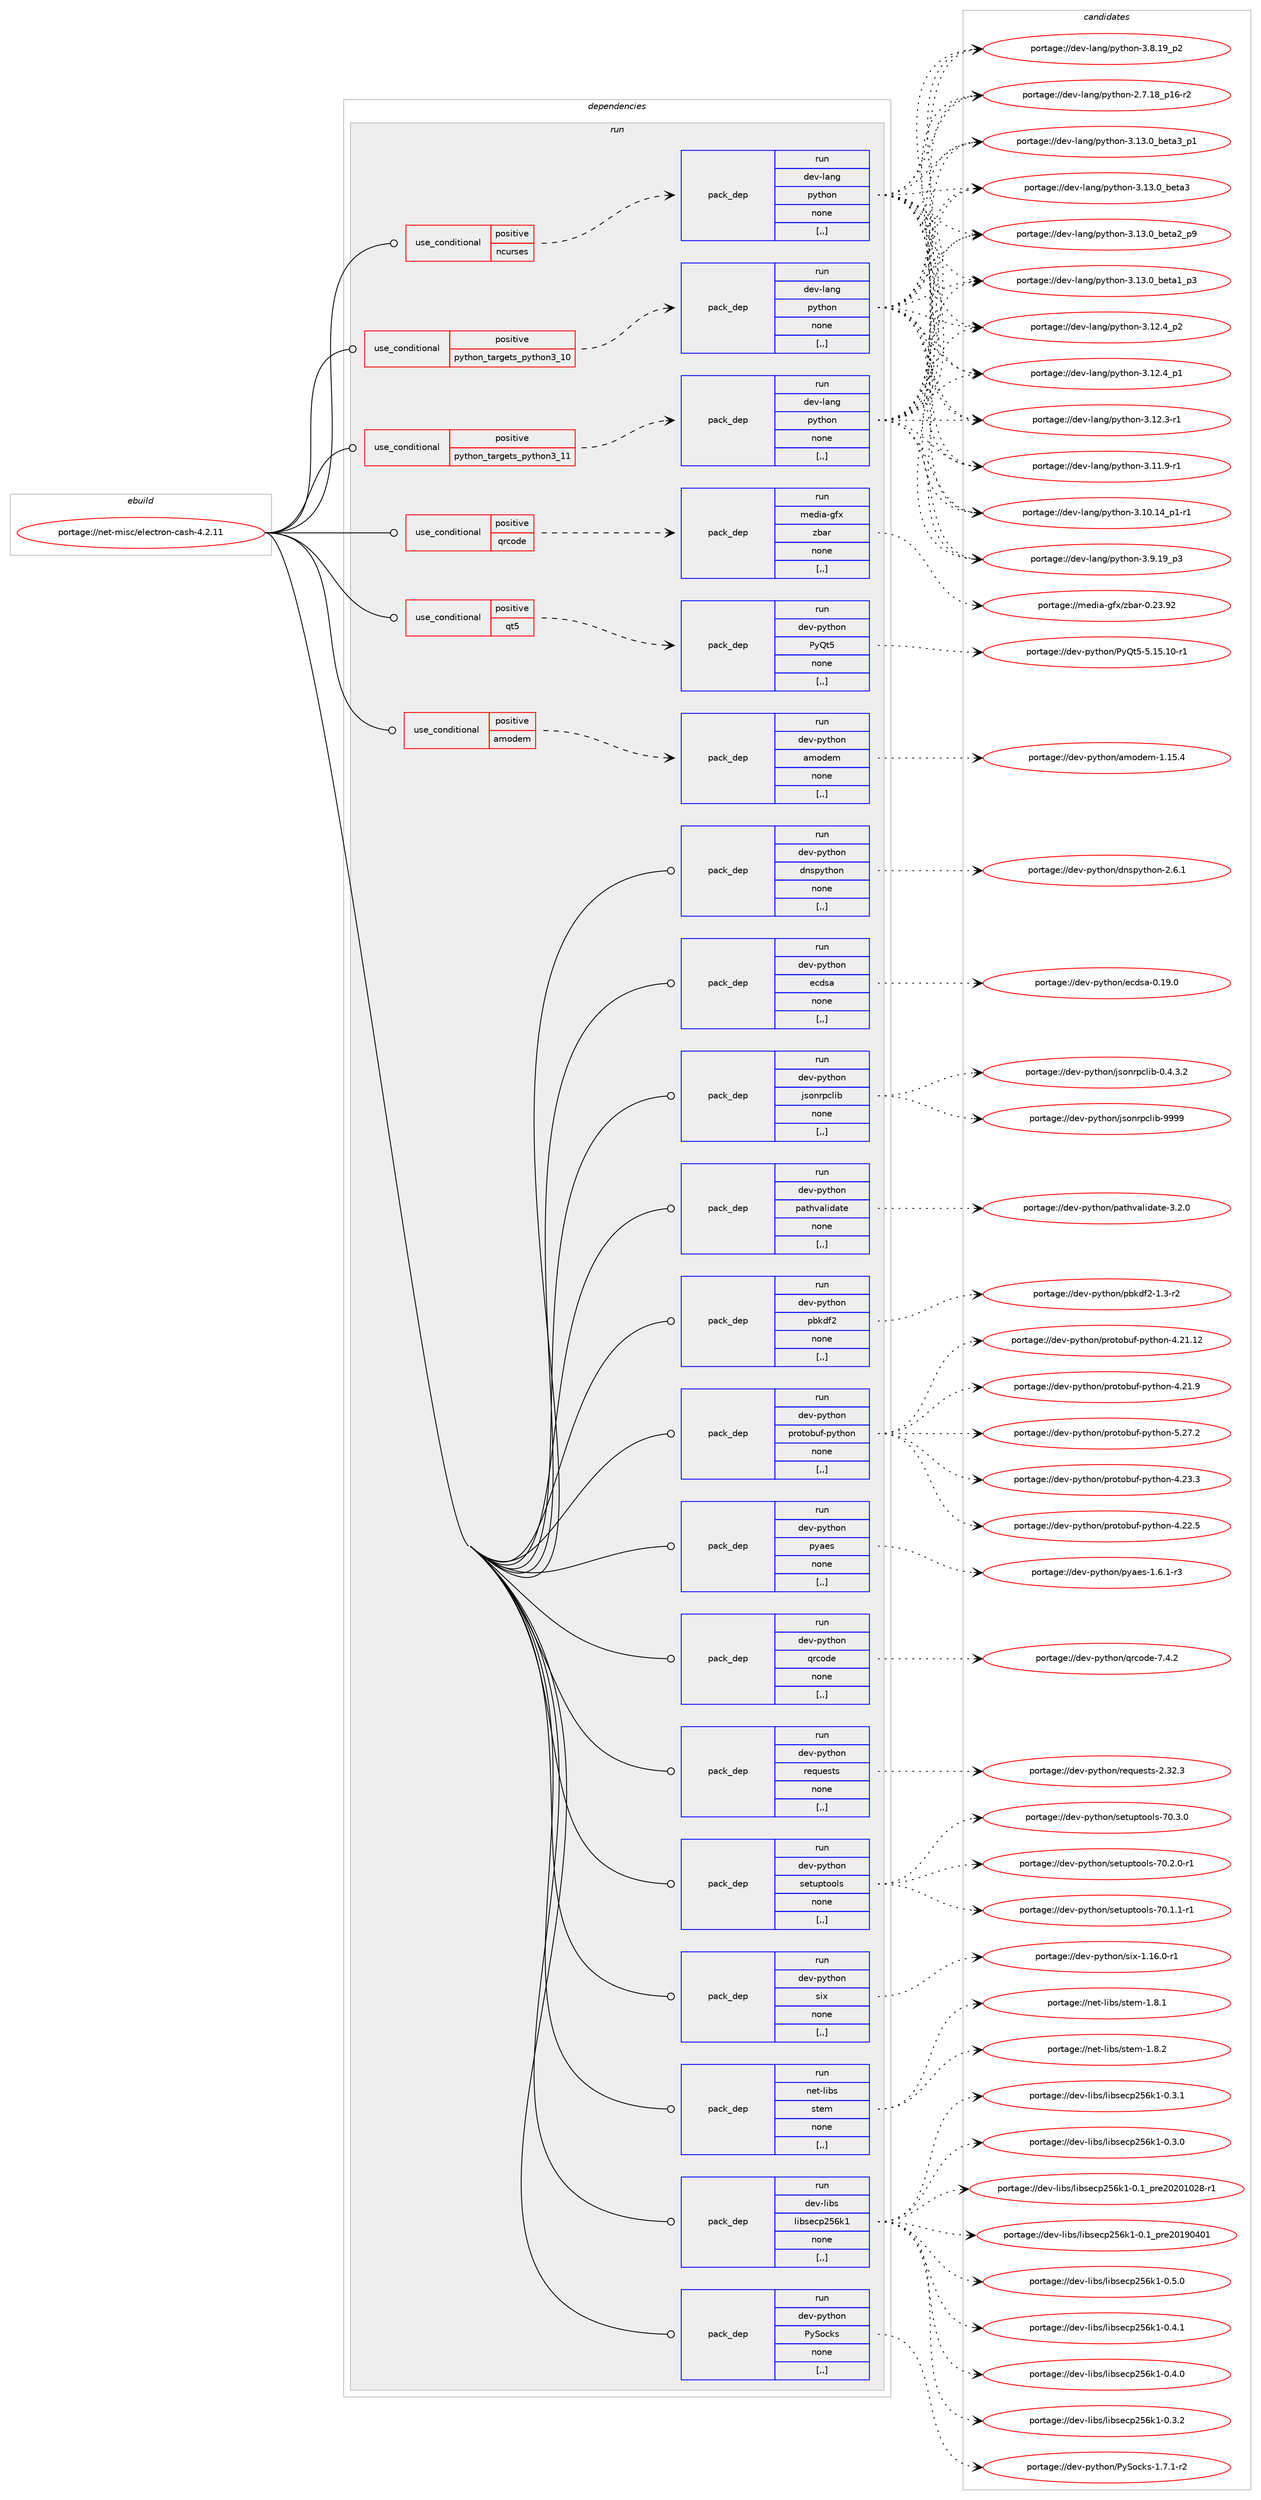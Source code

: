 digraph prolog {

# *************
# Graph options
# *************

newrank=true;
concentrate=true;
compound=true;
graph [rankdir=LR,fontname=Helvetica,fontsize=10,ranksep=1.5];#, ranksep=2.5, nodesep=0.2];
edge  [arrowhead=vee];
node  [fontname=Helvetica,fontsize=10];

# **********
# The ebuild
# **********

subgraph cluster_leftcol {
color=gray;
rank=same;
label=<<i>ebuild</i>>;
id [label="portage://net-misc/electron-cash-4.2.11", color=red, width=4, href="../net-misc/electron-cash-4.2.11.svg"];
}

# ****************
# The dependencies
# ****************

subgraph cluster_midcol {
color=gray;
label=<<i>dependencies</i>>;
subgraph cluster_compile {
fillcolor="#eeeeee";
style=filled;
label=<<i>compile</i>>;
}
subgraph cluster_compileandrun {
fillcolor="#eeeeee";
style=filled;
label=<<i>compile and run</i>>;
}
subgraph cluster_run {
fillcolor="#eeeeee";
style=filled;
label=<<i>run</i>>;
subgraph cond96363 {
dependency366259 [label=<<TABLE BORDER="0" CELLBORDER="1" CELLSPACING="0" CELLPADDING="4"><TR><TD ROWSPAN="3" CELLPADDING="10">use_conditional</TD></TR><TR><TD>positive</TD></TR><TR><TD>amodem</TD></TR></TABLE>>, shape=none, color=red];
subgraph pack267231 {
dependency366260 [label=<<TABLE BORDER="0" CELLBORDER="1" CELLSPACING="0" CELLPADDING="4" WIDTH="220"><TR><TD ROWSPAN="6" CELLPADDING="30">pack_dep</TD></TR><TR><TD WIDTH="110">run</TD></TR><TR><TD>dev-python</TD></TR><TR><TD>amodem</TD></TR><TR><TD>none</TD></TR><TR><TD>[,,]</TD></TR></TABLE>>, shape=none, color=blue];
}
dependency366259:e -> dependency366260:w [weight=20,style="dashed",arrowhead="vee"];
}
id:e -> dependency366259:w [weight=20,style="solid",arrowhead="odot"];
subgraph cond96364 {
dependency366261 [label=<<TABLE BORDER="0" CELLBORDER="1" CELLSPACING="0" CELLPADDING="4"><TR><TD ROWSPAN="3" CELLPADDING="10">use_conditional</TD></TR><TR><TD>positive</TD></TR><TR><TD>ncurses</TD></TR></TABLE>>, shape=none, color=red];
subgraph pack267232 {
dependency366262 [label=<<TABLE BORDER="0" CELLBORDER="1" CELLSPACING="0" CELLPADDING="4" WIDTH="220"><TR><TD ROWSPAN="6" CELLPADDING="30">pack_dep</TD></TR><TR><TD WIDTH="110">run</TD></TR><TR><TD>dev-lang</TD></TR><TR><TD>python</TD></TR><TR><TD>none</TD></TR><TR><TD>[,,]</TD></TR></TABLE>>, shape=none, color=blue];
}
dependency366261:e -> dependency366262:w [weight=20,style="dashed",arrowhead="vee"];
}
id:e -> dependency366261:w [weight=20,style="solid",arrowhead="odot"];
subgraph cond96365 {
dependency366263 [label=<<TABLE BORDER="0" CELLBORDER="1" CELLSPACING="0" CELLPADDING="4"><TR><TD ROWSPAN="3" CELLPADDING="10">use_conditional</TD></TR><TR><TD>positive</TD></TR><TR><TD>python_targets_python3_10</TD></TR></TABLE>>, shape=none, color=red];
subgraph pack267233 {
dependency366264 [label=<<TABLE BORDER="0" CELLBORDER="1" CELLSPACING="0" CELLPADDING="4" WIDTH="220"><TR><TD ROWSPAN="6" CELLPADDING="30">pack_dep</TD></TR><TR><TD WIDTH="110">run</TD></TR><TR><TD>dev-lang</TD></TR><TR><TD>python</TD></TR><TR><TD>none</TD></TR><TR><TD>[,,]</TD></TR></TABLE>>, shape=none, color=blue];
}
dependency366263:e -> dependency366264:w [weight=20,style="dashed",arrowhead="vee"];
}
id:e -> dependency366263:w [weight=20,style="solid",arrowhead="odot"];
subgraph cond96366 {
dependency366265 [label=<<TABLE BORDER="0" CELLBORDER="1" CELLSPACING="0" CELLPADDING="4"><TR><TD ROWSPAN="3" CELLPADDING="10">use_conditional</TD></TR><TR><TD>positive</TD></TR><TR><TD>python_targets_python3_11</TD></TR></TABLE>>, shape=none, color=red];
subgraph pack267234 {
dependency366266 [label=<<TABLE BORDER="0" CELLBORDER="1" CELLSPACING="0" CELLPADDING="4" WIDTH="220"><TR><TD ROWSPAN="6" CELLPADDING="30">pack_dep</TD></TR><TR><TD WIDTH="110">run</TD></TR><TR><TD>dev-lang</TD></TR><TR><TD>python</TD></TR><TR><TD>none</TD></TR><TR><TD>[,,]</TD></TR></TABLE>>, shape=none, color=blue];
}
dependency366265:e -> dependency366266:w [weight=20,style="dashed",arrowhead="vee"];
}
id:e -> dependency366265:w [weight=20,style="solid",arrowhead="odot"];
subgraph cond96367 {
dependency366267 [label=<<TABLE BORDER="0" CELLBORDER="1" CELLSPACING="0" CELLPADDING="4"><TR><TD ROWSPAN="3" CELLPADDING="10">use_conditional</TD></TR><TR><TD>positive</TD></TR><TR><TD>qrcode</TD></TR></TABLE>>, shape=none, color=red];
subgraph pack267235 {
dependency366268 [label=<<TABLE BORDER="0" CELLBORDER="1" CELLSPACING="0" CELLPADDING="4" WIDTH="220"><TR><TD ROWSPAN="6" CELLPADDING="30">pack_dep</TD></TR><TR><TD WIDTH="110">run</TD></TR><TR><TD>media-gfx</TD></TR><TR><TD>zbar</TD></TR><TR><TD>none</TD></TR><TR><TD>[,,]</TD></TR></TABLE>>, shape=none, color=blue];
}
dependency366267:e -> dependency366268:w [weight=20,style="dashed",arrowhead="vee"];
}
id:e -> dependency366267:w [weight=20,style="solid",arrowhead="odot"];
subgraph cond96368 {
dependency366269 [label=<<TABLE BORDER="0" CELLBORDER="1" CELLSPACING="0" CELLPADDING="4"><TR><TD ROWSPAN="3" CELLPADDING="10">use_conditional</TD></TR><TR><TD>positive</TD></TR><TR><TD>qt5</TD></TR></TABLE>>, shape=none, color=red];
subgraph pack267236 {
dependency366270 [label=<<TABLE BORDER="0" CELLBORDER="1" CELLSPACING="0" CELLPADDING="4" WIDTH="220"><TR><TD ROWSPAN="6" CELLPADDING="30">pack_dep</TD></TR><TR><TD WIDTH="110">run</TD></TR><TR><TD>dev-python</TD></TR><TR><TD>PyQt5</TD></TR><TR><TD>none</TD></TR><TR><TD>[,,]</TD></TR></TABLE>>, shape=none, color=blue];
}
dependency366269:e -> dependency366270:w [weight=20,style="dashed",arrowhead="vee"];
}
id:e -> dependency366269:w [weight=20,style="solid",arrowhead="odot"];
subgraph pack267237 {
dependency366271 [label=<<TABLE BORDER="0" CELLBORDER="1" CELLSPACING="0" CELLPADDING="4" WIDTH="220"><TR><TD ROWSPAN="6" CELLPADDING="30">pack_dep</TD></TR><TR><TD WIDTH="110">run</TD></TR><TR><TD>dev-libs</TD></TR><TR><TD>libsecp256k1</TD></TR><TR><TD>none</TD></TR><TR><TD>[,,]</TD></TR></TABLE>>, shape=none, color=blue];
}
id:e -> dependency366271:w [weight=20,style="solid",arrowhead="odot"];
subgraph pack267238 {
dependency366272 [label=<<TABLE BORDER="0" CELLBORDER="1" CELLSPACING="0" CELLPADDING="4" WIDTH="220"><TR><TD ROWSPAN="6" CELLPADDING="30">pack_dep</TD></TR><TR><TD WIDTH="110">run</TD></TR><TR><TD>dev-python</TD></TR><TR><TD>PySocks</TD></TR><TR><TD>none</TD></TR><TR><TD>[,,]</TD></TR></TABLE>>, shape=none, color=blue];
}
id:e -> dependency366272:w [weight=20,style="solid",arrowhead="odot"];
subgraph pack267239 {
dependency366273 [label=<<TABLE BORDER="0" CELLBORDER="1" CELLSPACING="0" CELLPADDING="4" WIDTH="220"><TR><TD ROWSPAN="6" CELLPADDING="30">pack_dep</TD></TR><TR><TD WIDTH="110">run</TD></TR><TR><TD>dev-python</TD></TR><TR><TD>dnspython</TD></TR><TR><TD>none</TD></TR><TR><TD>[,,]</TD></TR></TABLE>>, shape=none, color=blue];
}
id:e -> dependency366273:w [weight=20,style="solid",arrowhead="odot"];
subgraph pack267240 {
dependency366274 [label=<<TABLE BORDER="0" CELLBORDER="1" CELLSPACING="0" CELLPADDING="4" WIDTH="220"><TR><TD ROWSPAN="6" CELLPADDING="30">pack_dep</TD></TR><TR><TD WIDTH="110">run</TD></TR><TR><TD>dev-python</TD></TR><TR><TD>ecdsa</TD></TR><TR><TD>none</TD></TR><TR><TD>[,,]</TD></TR></TABLE>>, shape=none, color=blue];
}
id:e -> dependency366274:w [weight=20,style="solid",arrowhead="odot"];
subgraph pack267241 {
dependency366275 [label=<<TABLE BORDER="0" CELLBORDER="1" CELLSPACING="0" CELLPADDING="4" WIDTH="220"><TR><TD ROWSPAN="6" CELLPADDING="30">pack_dep</TD></TR><TR><TD WIDTH="110">run</TD></TR><TR><TD>dev-python</TD></TR><TR><TD>jsonrpclib</TD></TR><TR><TD>none</TD></TR><TR><TD>[,,]</TD></TR></TABLE>>, shape=none, color=blue];
}
id:e -> dependency366275:w [weight=20,style="solid",arrowhead="odot"];
subgraph pack267242 {
dependency366276 [label=<<TABLE BORDER="0" CELLBORDER="1" CELLSPACING="0" CELLPADDING="4" WIDTH="220"><TR><TD ROWSPAN="6" CELLPADDING="30">pack_dep</TD></TR><TR><TD WIDTH="110">run</TD></TR><TR><TD>dev-python</TD></TR><TR><TD>pathvalidate</TD></TR><TR><TD>none</TD></TR><TR><TD>[,,]</TD></TR></TABLE>>, shape=none, color=blue];
}
id:e -> dependency366276:w [weight=20,style="solid",arrowhead="odot"];
subgraph pack267243 {
dependency366277 [label=<<TABLE BORDER="0" CELLBORDER="1" CELLSPACING="0" CELLPADDING="4" WIDTH="220"><TR><TD ROWSPAN="6" CELLPADDING="30">pack_dep</TD></TR><TR><TD WIDTH="110">run</TD></TR><TR><TD>dev-python</TD></TR><TR><TD>pbkdf2</TD></TR><TR><TD>none</TD></TR><TR><TD>[,,]</TD></TR></TABLE>>, shape=none, color=blue];
}
id:e -> dependency366277:w [weight=20,style="solid",arrowhead="odot"];
subgraph pack267244 {
dependency366278 [label=<<TABLE BORDER="0" CELLBORDER="1" CELLSPACING="0" CELLPADDING="4" WIDTH="220"><TR><TD ROWSPAN="6" CELLPADDING="30">pack_dep</TD></TR><TR><TD WIDTH="110">run</TD></TR><TR><TD>dev-python</TD></TR><TR><TD>protobuf-python</TD></TR><TR><TD>none</TD></TR><TR><TD>[,,]</TD></TR></TABLE>>, shape=none, color=blue];
}
id:e -> dependency366278:w [weight=20,style="solid",arrowhead="odot"];
subgraph pack267245 {
dependency366279 [label=<<TABLE BORDER="0" CELLBORDER="1" CELLSPACING="0" CELLPADDING="4" WIDTH="220"><TR><TD ROWSPAN="6" CELLPADDING="30">pack_dep</TD></TR><TR><TD WIDTH="110">run</TD></TR><TR><TD>dev-python</TD></TR><TR><TD>pyaes</TD></TR><TR><TD>none</TD></TR><TR><TD>[,,]</TD></TR></TABLE>>, shape=none, color=blue];
}
id:e -> dependency366279:w [weight=20,style="solid",arrowhead="odot"];
subgraph pack267246 {
dependency366280 [label=<<TABLE BORDER="0" CELLBORDER="1" CELLSPACING="0" CELLPADDING="4" WIDTH="220"><TR><TD ROWSPAN="6" CELLPADDING="30">pack_dep</TD></TR><TR><TD WIDTH="110">run</TD></TR><TR><TD>dev-python</TD></TR><TR><TD>qrcode</TD></TR><TR><TD>none</TD></TR><TR><TD>[,,]</TD></TR></TABLE>>, shape=none, color=blue];
}
id:e -> dependency366280:w [weight=20,style="solid",arrowhead="odot"];
subgraph pack267247 {
dependency366281 [label=<<TABLE BORDER="0" CELLBORDER="1" CELLSPACING="0" CELLPADDING="4" WIDTH="220"><TR><TD ROWSPAN="6" CELLPADDING="30">pack_dep</TD></TR><TR><TD WIDTH="110">run</TD></TR><TR><TD>dev-python</TD></TR><TR><TD>requests</TD></TR><TR><TD>none</TD></TR><TR><TD>[,,]</TD></TR></TABLE>>, shape=none, color=blue];
}
id:e -> dependency366281:w [weight=20,style="solid",arrowhead="odot"];
subgraph pack267248 {
dependency366282 [label=<<TABLE BORDER="0" CELLBORDER="1" CELLSPACING="0" CELLPADDING="4" WIDTH="220"><TR><TD ROWSPAN="6" CELLPADDING="30">pack_dep</TD></TR><TR><TD WIDTH="110">run</TD></TR><TR><TD>dev-python</TD></TR><TR><TD>setuptools</TD></TR><TR><TD>none</TD></TR><TR><TD>[,,]</TD></TR></TABLE>>, shape=none, color=blue];
}
id:e -> dependency366282:w [weight=20,style="solid",arrowhead="odot"];
subgraph pack267249 {
dependency366283 [label=<<TABLE BORDER="0" CELLBORDER="1" CELLSPACING="0" CELLPADDING="4" WIDTH="220"><TR><TD ROWSPAN="6" CELLPADDING="30">pack_dep</TD></TR><TR><TD WIDTH="110">run</TD></TR><TR><TD>dev-python</TD></TR><TR><TD>six</TD></TR><TR><TD>none</TD></TR><TR><TD>[,,]</TD></TR></TABLE>>, shape=none, color=blue];
}
id:e -> dependency366283:w [weight=20,style="solid",arrowhead="odot"];
subgraph pack267250 {
dependency366284 [label=<<TABLE BORDER="0" CELLBORDER="1" CELLSPACING="0" CELLPADDING="4" WIDTH="220"><TR><TD ROWSPAN="6" CELLPADDING="30">pack_dep</TD></TR><TR><TD WIDTH="110">run</TD></TR><TR><TD>net-libs</TD></TR><TR><TD>stem</TD></TR><TR><TD>none</TD></TR><TR><TD>[,,]</TD></TR></TABLE>>, shape=none, color=blue];
}
id:e -> dependency366284:w [weight=20,style="solid",arrowhead="odot"];
}
}

# **************
# The candidates
# **************

subgraph cluster_choices {
rank=same;
color=gray;
label=<<i>candidates</i>>;

subgraph choice267231 {
color=black;
nodesep=1;
choice10010111845112121116104111110479710911110010110945494649534652 [label="portage://dev-python/amodem-1.15.4", color=red, width=4,href="../dev-python/amodem-1.15.4.svg"];
dependency366260:e -> choice10010111845112121116104111110479710911110010110945494649534652:w [style=dotted,weight="100"];
}
subgraph choice267232 {
color=black;
nodesep=1;
choice10010111845108971101034711212111610411111045514649514648959810111697519511249 [label="portage://dev-lang/python-3.13.0_beta3_p1", color=red, width=4,href="../dev-lang/python-3.13.0_beta3_p1.svg"];
choice1001011184510897110103471121211161041111104551464951464895981011169751 [label="portage://dev-lang/python-3.13.0_beta3", color=red, width=4,href="../dev-lang/python-3.13.0_beta3.svg"];
choice10010111845108971101034711212111610411111045514649514648959810111697509511257 [label="portage://dev-lang/python-3.13.0_beta2_p9", color=red, width=4,href="../dev-lang/python-3.13.0_beta2_p9.svg"];
choice10010111845108971101034711212111610411111045514649514648959810111697499511251 [label="portage://dev-lang/python-3.13.0_beta1_p3", color=red, width=4,href="../dev-lang/python-3.13.0_beta1_p3.svg"];
choice100101118451089711010347112121116104111110455146495046529511250 [label="portage://dev-lang/python-3.12.4_p2", color=red, width=4,href="../dev-lang/python-3.12.4_p2.svg"];
choice100101118451089711010347112121116104111110455146495046529511249 [label="portage://dev-lang/python-3.12.4_p1", color=red, width=4,href="../dev-lang/python-3.12.4_p1.svg"];
choice100101118451089711010347112121116104111110455146495046514511449 [label="portage://dev-lang/python-3.12.3-r1", color=red, width=4,href="../dev-lang/python-3.12.3-r1.svg"];
choice100101118451089711010347112121116104111110455146494946574511449 [label="portage://dev-lang/python-3.11.9-r1", color=red, width=4,href="../dev-lang/python-3.11.9-r1.svg"];
choice100101118451089711010347112121116104111110455146494846495295112494511449 [label="portage://dev-lang/python-3.10.14_p1-r1", color=red, width=4,href="../dev-lang/python-3.10.14_p1-r1.svg"];
choice100101118451089711010347112121116104111110455146574649579511251 [label="portage://dev-lang/python-3.9.19_p3", color=red, width=4,href="../dev-lang/python-3.9.19_p3.svg"];
choice100101118451089711010347112121116104111110455146564649579511250 [label="portage://dev-lang/python-3.8.19_p2", color=red, width=4,href="../dev-lang/python-3.8.19_p2.svg"];
choice100101118451089711010347112121116104111110455046554649569511249544511450 [label="portage://dev-lang/python-2.7.18_p16-r2", color=red, width=4,href="../dev-lang/python-2.7.18_p16-r2.svg"];
dependency366262:e -> choice10010111845108971101034711212111610411111045514649514648959810111697519511249:w [style=dotted,weight="100"];
dependency366262:e -> choice1001011184510897110103471121211161041111104551464951464895981011169751:w [style=dotted,weight="100"];
dependency366262:e -> choice10010111845108971101034711212111610411111045514649514648959810111697509511257:w [style=dotted,weight="100"];
dependency366262:e -> choice10010111845108971101034711212111610411111045514649514648959810111697499511251:w [style=dotted,weight="100"];
dependency366262:e -> choice100101118451089711010347112121116104111110455146495046529511250:w [style=dotted,weight="100"];
dependency366262:e -> choice100101118451089711010347112121116104111110455146495046529511249:w [style=dotted,weight="100"];
dependency366262:e -> choice100101118451089711010347112121116104111110455146495046514511449:w [style=dotted,weight="100"];
dependency366262:e -> choice100101118451089711010347112121116104111110455146494946574511449:w [style=dotted,weight="100"];
dependency366262:e -> choice100101118451089711010347112121116104111110455146494846495295112494511449:w [style=dotted,weight="100"];
dependency366262:e -> choice100101118451089711010347112121116104111110455146574649579511251:w [style=dotted,weight="100"];
dependency366262:e -> choice100101118451089711010347112121116104111110455146564649579511250:w [style=dotted,weight="100"];
dependency366262:e -> choice100101118451089711010347112121116104111110455046554649569511249544511450:w [style=dotted,weight="100"];
}
subgraph choice267233 {
color=black;
nodesep=1;
choice10010111845108971101034711212111610411111045514649514648959810111697519511249 [label="portage://dev-lang/python-3.13.0_beta3_p1", color=red, width=4,href="../dev-lang/python-3.13.0_beta3_p1.svg"];
choice1001011184510897110103471121211161041111104551464951464895981011169751 [label="portage://dev-lang/python-3.13.0_beta3", color=red, width=4,href="../dev-lang/python-3.13.0_beta3.svg"];
choice10010111845108971101034711212111610411111045514649514648959810111697509511257 [label="portage://dev-lang/python-3.13.0_beta2_p9", color=red, width=4,href="../dev-lang/python-3.13.0_beta2_p9.svg"];
choice10010111845108971101034711212111610411111045514649514648959810111697499511251 [label="portage://dev-lang/python-3.13.0_beta1_p3", color=red, width=4,href="../dev-lang/python-3.13.0_beta1_p3.svg"];
choice100101118451089711010347112121116104111110455146495046529511250 [label="portage://dev-lang/python-3.12.4_p2", color=red, width=4,href="../dev-lang/python-3.12.4_p2.svg"];
choice100101118451089711010347112121116104111110455146495046529511249 [label="portage://dev-lang/python-3.12.4_p1", color=red, width=4,href="../dev-lang/python-3.12.4_p1.svg"];
choice100101118451089711010347112121116104111110455146495046514511449 [label="portage://dev-lang/python-3.12.3-r1", color=red, width=4,href="../dev-lang/python-3.12.3-r1.svg"];
choice100101118451089711010347112121116104111110455146494946574511449 [label="portage://dev-lang/python-3.11.9-r1", color=red, width=4,href="../dev-lang/python-3.11.9-r1.svg"];
choice100101118451089711010347112121116104111110455146494846495295112494511449 [label="portage://dev-lang/python-3.10.14_p1-r1", color=red, width=4,href="../dev-lang/python-3.10.14_p1-r1.svg"];
choice100101118451089711010347112121116104111110455146574649579511251 [label="portage://dev-lang/python-3.9.19_p3", color=red, width=4,href="../dev-lang/python-3.9.19_p3.svg"];
choice100101118451089711010347112121116104111110455146564649579511250 [label="portage://dev-lang/python-3.8.19_p2", color=red, width=4,href="../dev-lang/python-3.8.19_p2.svg"];
choice100101118451089711010347112121116104111110455046554649569511249544511450 [label="portage://dev-lang/python-2.7.18_p16-r2", color=red, width=4,href="../dev-lang/python-2.7.18_p16-r2.svg"];
dependency366264:e -> choice10010111845108971101034711212111610411111045514649514648959810111697519511249:w [style=dotted,weight="100"];
dependency366264:e -> choice1001011184510897110103471121211161041111104551464951464895981011169751:w [style=dotted,weight="100"];
dependency366264:e -> choice10010111845108971101034711212111610411111045514649514648959810111697509511257:w [style=dotted,weight="100"];
dependency366264:e -> choice10010111845108971101034711212111610411111045514649514648959810111697499511251:w [style=dotted,weight="100"];
dependency366264:e -> choice100101118451089711010347112121116104111110455146495046529511250:w [style=dotted,weight="100"];
dependency366264:e -> choice100101118451089711010347112121116104111110455146495046529511249:w [style=dotted,weight="100"];
dependency366264:e -> choice100101118451089711010347112121116104111110455146495046514511449:w [style=dotted,weight="100"];
dependency366264:e -> choice100101118451089711010347112121116104111110455146494946574511449:w [style=dotted,weight="100"];
dependency366264:e -> choice100101118451089711010347112121116104111110455146494846495295112494511449:w [style=dotted,weight="100"];
dependency366264:e -> choice100101118451089711010347112121116104111110455146574649579511251:w [style=dotted,weight="100"];
dependency366264:e -> choice100101118451089711010347112121116104111110455146564649579511250:w [style=dotted,weight="100"];
dependency366264:e -> choice100101118451089711010347112121116104111110455046554649569511249544511450:w [style=dotted,weight="100"];
}
subgraph choice267234 {
color=black;
nodesep=1;
choice10010111845108971101034711212111610411111045514649514648959810111697519511249 [label="portage://dev-lang/python-3.13.0_beta3_p1", color=red, width=4,href="../dev-lang/python-3.13.0_beta3_p1.svg"];
choice1001011184510897110103471121211161041111104551464951464895981011169751 [label="portage://dev-lang/python-3.13.0_beta3", color=red, width=4,href="../dev-lang/python-3.13.0_beta3.svg"];
choice10010111845108971101034711212111610411111045514649514648959810111697509511257 [label="portage://dev-lang/python-3.13.0_beta2_p9", color=red, width=4,href="../dev-lang/python-3.13.0_beta2_p9.svg"];
choice10010111845108971101034711212111610411111045514649514648959810111697499511251 [label="portage://dev-lang/python-3.13.0_beta1_p3", color=red, width=4,href="../dev-lang/python-3.13.0_beta1_p3.svg"];
choice100101118451089711010347112121116104111110455146495046529511250 [label="portage://dev-lang/python-3.12.4_p2", color=red, width=4,href="../dev-lang/python-3.12.4_p2.svg"];
choice100101118451089711010347112121116104111110455146495046529511249 [label="portage://dev-lang/python-3.12.4_p1", color=red, width=4,href="../dev-lang/python-3.12.4_p1.svg"];
choice100101118451089711010347112121116104111110455146495046514511449 [label="portage://dev-lang/python-3.12.3-r1", color=red, width=4,href="../dev-lang/python-3.12.3-r1.svg"];
choice100101118451089711010347112121116104111110455146494946574511449 [label="portage://dev-lang/python-3.11.9-r1", color=red, width=4,href="../dev-lang/python-3.11.9-r1.svg"];
choice100101118451089711010347112121116104111110455146494846495295112494511449 [label="portage://dev-lang/python-3.10.14_p1-r1", color=red, width=4,href="../dev-lang/python-3.10.14_p1-r1.svg"];
choice100101118451089711010347112121116104111110455146574649579511251 [label="portage://dev-lang/python-3.9.19_p3", color=red, width=4,href="../dev-lang/python-3.9.19_p3.svg"];
choice100101118451089711010347112121116104111110455146564649579511250 [label="portage://dev-lang/python-3.8.19_p2", color=red, width=4,href="../dev-lang/python-3.8.19_p2.svg"];
choice100101118451089711010347112121116104111110455046554649569511249544511450 [label="portage://dev-lang/python-2.7.18_p16-r2", color=red, width=4,href="../dev-lang/python-2.7.18_p16-r2.svg"];
dependency366266:e -> choice10010111845108971101034711212111610411111045514649514648959810111697519511249:w [style=dotted,weight="100"];
dependency366266:e -> choice1001011184510897110103471121211161041111104551464951464895981011169751:w [style=dotted,weight="100"];
dependency366266:e -> choice10010111845108971101034711212111610411111045514649514648959810111697509511257:w [style=dotted,weight="100"];
dependency366266:e -> choice10010111845108971101034711212111610411111045514649514648959810111697499511251:w [style=dotted,weight="100"];
dependency366266:e -> choice100101118451089711010347112121116104111110455146495046529511250:w [style=dotted,weight="100"];
dependency366266:e -> choice100101118451089711010347112121116104111110455146495046529511249:w [style=dotted,weight="100"];
dependency366266:e -> choice100101118451089711010347112121116104111110455146495046514511449:w [style=dotted,weight="100"];
dependency366266:e -> choice100101118451089711010347112121116104111110455146494946574511449:w [style=dotted,weight="100"];
dependency366266:e -> choice100101118451089711010347112121116104111110455146494846495295112494511449:w [style=dotted,weight="100"];
dependency366266:e -> choice100101118451089711010347112121116104111110455146574649579511251:w [style=dotted,weight="100"];
dependency366266:e -> choice100101118451089711010347112121116104111110455146564649579511250:w [style=dotted,weight="100"];
dependency366266:e -> choice100101118451089711010347112121116104111110455046554649569511249544511450:w [style=dotted,weight="100"];
}
subgraph choice267235 {
color=black;
nodesep=1;
choice10910110010597451031021204712298971144548465051465750 [label="portage://media-gfx/zbar-0.23.92", color=red, width=4,href="../media-gfx/zbar-0.23.92.svg"];
dependency366268:e -> choice10910110010597451031021204712298971144548465051465750:w [style=dotted,weight="100"];
}
subgraph choice267236 {
color=black;
nodesep=1;
choice100101118451121211161041111104780121811165345534649534649484511449 [label="portage://dev-python/PyQt5-5.15.10-r1", color=red, width=4,href="../dev-python/PyQt5-5.15.10-r1.svg"];
dependency366270:e -> choice100101118451121211161041111104780121811165345534649534649484511449:w [style=dotted,weight="100"];
}
subgraph choice267237 {
color=black;
nodesep=1;
choice100101118451081059811547108105981151019911250535410749454846534648 [label="portage://dev-libs/libsecp256k1-0.5.0", color=red, width=4,href="../dev-libs/libsecp256k1-0.5.0.svg"];
choice100101118451081059811547108105981151019911250535410749454846524649 [label="portage://dev-libs/libsecp256k1-0.4.1", color=red, width=4,href="../dev-libs/libsecp256k1-0.4.1.svg"];
choice100101118451081059811547108105981151019911250535410749454846524648 [label="portage://dev-libs/libsecp256k1-0.4.0", color=red, width=4,href="../dev-libs/libsecp256k1-0.4.0.svg"];
choice100101118451081059811547108105981151019911250535410749454846514650 [label="portage://dev-libs/libsecp256k1-0.3.2", color=red, width=4,href="../dev-libs/libsecp256k1-0.3.2.svg"];
choice100101118451081059811547108105981151019911250535410749454846514649 [label="portage://dev-libs/libsecp256k1-0.3.1", color=red, width=4,href="../dev-libs/libsecp256k1-0.3.1.svg"];
choice100101118451081059811547108105981151019911250535410749454846514648 [label="portage://dev-libs/libsecp256k1-0.3.0", color=red, width=4,href="../dev-libs/libsecp256k1-0.3.0.svg"];
choice100101118451081059811547108105981151019911250535410749454846499511211410150485048494850564511449 [label="portage://dev-libs/libsecp256k1-0.1_pre20201028-r1", color=red, width=4,href="../dev-libs/libsecp256k1-0.1_pre20201028-r1.svg"];
choice10010111845108105981154710810598115101991125053541074945484649951121141015048495748524849 [label="portage://dev-libs/libsecp256k1-0.1_pre20190401", color=red, width=4,href="../dev-libs/libsecp256k1-0.1_pre20190401.svg"];
dependency366271:e -> choice100101118451081059811547108105981151019911250535410749454846534648:w [style=dotted,weight="100"];
dependency366271:e -> choice100101118451081059811547108105981151019911250535410749454846524649:w [style=dotted,weight="100"];
dependency366271:e -> choice100101118451081059811547108105981151019911250535410749454846524648:w [style=dotted,weight="100"];
dependency366271:e -> choice100101118451081059811547108105981151019911250535410749454846514650:w [style=dotted,weight="100"];
dependency366271:e -> choice100101118451081059811547108105981151019911250535410749454846514649:w [style=dotted,weight="100"];
dependency366271:e -> choice100101118451081059811547108105981151019911250535410749454846514648:w [style=dotted,weight="100"];
dependency366271:e -> choice100101118451081059811547108105981151019911250535410749454846499511211410150485048494850564511449:w [style=dotted,weight="100"];
dependency366271:e -> choice10010111845108105981154710810598115101991125053541074945484649951121141015048495748524849:w [style=dotted,weight="100"];
}
subgraph choice267238 {
color=black;
nodesep=1;
choice10010111845112121116104111110478012183111991071154549465546494511450 [label="portage://dev-python/PySocks-1.7.1-r2", color=red, width=4,href="../dev-python/PySocks-1.7.1-r2.svg"];
dependency366272:e -> choice10010111845112121116104111110478012183111991071154549465546494511450:w [style=dotted,weight="100"];
}
subgraph choice267239 {
color=black;
nodesep=1;
choice1001011184511212111610411111047100110115112121116104111110455046544649 [label="portage://dev-python/dnspython-2.6.1", color=red, width=4,href="../dev-python/dnspython-2.6.1.svg"];
dependency366273:e -> choice1001011184511212111610411111047100110115112121116104111110455046544649:w [style=dotted,weight="100"];
}
subgraph choice267240 {
color=black;
nodesep=1;
choice1001011184511212111610411111047101991001159745484649574648 [label="portage://dev-python/ecdsa-0.19.0", color=red, width=4,href="../dev-python/ecdsa-0.19.0.svg"];
dependency366274:e -> choice1001011184511212111610411111047101991001159745484649574648:w [style=dotted,weight="100"];
}
subgraph choice267241 {
color=black;
nodesep=1;
choice100101118451121211161041111104710611511111011411299108105984557575757 [label="portage://dev-python/jsonrpclib-9999", color=red, width=4,href="../dev-python/jsonrpclib-9999.svg"];
choice100101118451121211161041111104710611511111011411299108105984548465246514650 [label="portage://dev-python/jsonrpclib-0.4.3.2", color=red, width=4,href="../dev-python/jsonrpclib-0.4.3.2.svg"];
dependency366275:e -> choice100101118451121211161041111104710611511111011411299108105984557575757:w [style=dotted,weight="100"];
dependency366275:e -> choice100101118451121211161041111104710611511111011411299108105984548465246514650:w [style=dotted,weight="100"];
}
subgraph choice267242 {
color=black;
nodesep=1;
choice1001011184511212111610411111047112971161041189710810510097116101455146504648 [label="portage://dev-python/pathvalidate-3.2.0", color=red, width=4,href="../dev-python/pathvalidate-3.2.0.svg"];
dependency366276:e -> choice1001011184511212111610411111047112971161041189710810510097116101455146504648:w [style=dotted,weight="100"];
}
subgraph choice267243 {
color=black;
nodesep=1;
choice10010111845112121116104111110471129810710010250454946514511450 [label="portage://dev-python/pbkdf2-1.3-r2", color=red, width=4,href="../dev-python/pbkdf2-1.3-r2.svg"];
dependency366277:e -> choice10010111845112121116104111110471129810710010250454946514511450:w [style=dotted,weight="100"];
}
subgraph choice267244 {
color=black;
nodesep=1;
choice1001011184511212111610411111047112114111116111981171024511212111610411111045534650554650 [label="portage://dev-python/protobuf-python-5.27.2", color=red, width=4,href="../dev-python/protobuf-python-5.27.2.svg"];
choice1001011184511212111610411111047112114111116111981171024511212111610411111045524650514651 [label="portage://dev-python/protobuf-python-4.23.3", color=red, width=4,href="../dev-python/protobuf-python-4.23.3.svg"];
choice1001011184511212111610411111047112114111116111981171024511212111610411111045524650504653 [label="portage://dev-python/protobuf-python-4.22.5", color=red, width=4,href="../dev-python/protobuf-python-4.22.5.svg"];
choice100101118451121211161041111104711211411111611198117102451121211161041111104552465049464950 [label="portage://dev-python/protobuf-python-4.21.12", color=red, width=4,href="../dev-python/protobuf-python-4.21.12.svg"];
choice1001011184511212111610411111047112114111116111981171024511212111610411111045524650494657 [label="portage://dev-python/protobuf-python-4.21.9", color=red, width=4,href="../dev-python/protobuf-python-4.21.9.svg"];
dependency366278:e -> choice1001011184511212111610411111047112114111116111981171024511212111610411111045534650554650:w [style=dotted,weight="100"];
dependency366278:e -> choice1001011184511212111610411111047112114111116111981171024511212111610411111045524650514651:w [style=dotted,weight="100"];
dependency366278:e -> choice1001011184511212111610411111047112114111116111981171024511212111610411111045524650504653:w [style=dotted,weight="100"];
dependency366278:e -> choice100101118451121211161041111104711211411111611198117102451121211161041111104552465049464950:w [style=dotted,weight="100"];
dependency366278:e -> choice1001011184511212111610411111047112114111116111981171024511212111610411111045524650494657:w [style=dotted,weight="100"];
}
subgraph choice267245 {
color=black;
nodesep=1;
choice1001011184511212111610411111047112121971011154549465446494511451 [label="portage://dev-python/pyaes-1.6.1-r3", color=red, width=4,href="../dev-python/pyaes-1.6.1-r3.svg"];
dependency366279:e -> choice1001011184511212111610411111047112121971011154549465446494511451:w [style=dotted,weight="100"];
}
subgraph choice267246 {
color=black;
nodesep=1;
choice100101118451121211161041111104711311499111100101455546524650 [label="portage://dev-python/qrcode-7.4.2", color=red, width=4,href="../dev-python/qrcode-7.4.2.svg"];
dependency366280:e -> choice100101118451121211161041111104711311499111100101455546524650:w [style=dotted,weight="100"];
}
subgraph choice267247 {
color=black;
nodesep=1;
choice100101118451121211161041111104711410111311710111511611545504651504651 [label="portage://dev-python/requests-2.32.3", color=red, width=4,href="../dev-python/requests-2.32.3.svg"];
dependency366281:e -> choice100101118451121211161041111104711410111311710111511611545504651504651:w [style=dotted,weight="100"];
}
subgraph choice267248 {
color=black;
nodesep=1;
choice100101118451121211161041111104711510111611711211611111110811545554846514648 [label="portage://dev-python/setuptools-70.3.0", color=red, width=4,href="../dev-python/setuptools-70.3.0.svg"];
choice1001011184511212111610411111047115101116117112116111111108115455548465046484511449 [label="portage://dev-python/setuptools-70.2.0-r1", color=red, width=4,href="../dev-python/setuptools-70.2.0-r1.svg"];
choice1001011184511212111610411111047115101116117112116111111108115455548464946494511449 [label="portage://dev-python/setuptools-70.1.1-r1", color=red, width=4,href="../dev-python/setuptools-70.1.1-r1.svg"];
dependency366282:e -> choice100101118451121211161041111104711510111611711211611111110811545554846514648:w [style=dotted,weight="100"];
dependency366282:e -> choice1001011184511212111610411111047115101116117112116111111108115455548465046484511449:w [style=dotted,weight="100"];
dependency366282:e -> choice1001011184511212111610411111047115101116117112116111111108115455548464946494511449:w [style=dotted,weight="100"];
}
subgraph choice267249 {
color=black;
nodesep=1;
choice1001011184511212111610411111047115105120454946495446484511449 [label="portage://dev-python/six-1.16.0-r1", color=red, width=4,href="../dev-python/six-1.16.0-r1.svg"];
dependency366283:e -> choice1001011184511212111610411111047115105120454946495446484511449:w [style=dotted,weight="100"];
}
subgraph choice267250 {
color=black;
nodesep=1;
choice110101116451081059811547115116101109454946564650 [label="portage://net-libs/stem-1.8.2", color=red, width=4,href="../net-libs/stem-1.8.2.svg"];
choice110101116451081059811547115116101109454946564649 [label="portage://net-libs/stem-1.8.1", color=red, width=4,href="../net-libs/stem-1.8.1.svg"];
dependency366284:e -> choice110101116451081059811547115116101109454946564650:w [style=dotted,weight="100"];
dependency366284:e -> choice110101116451081059811547115116101109454946564649:w [style=dotted,weight="100"];
}
}

}
